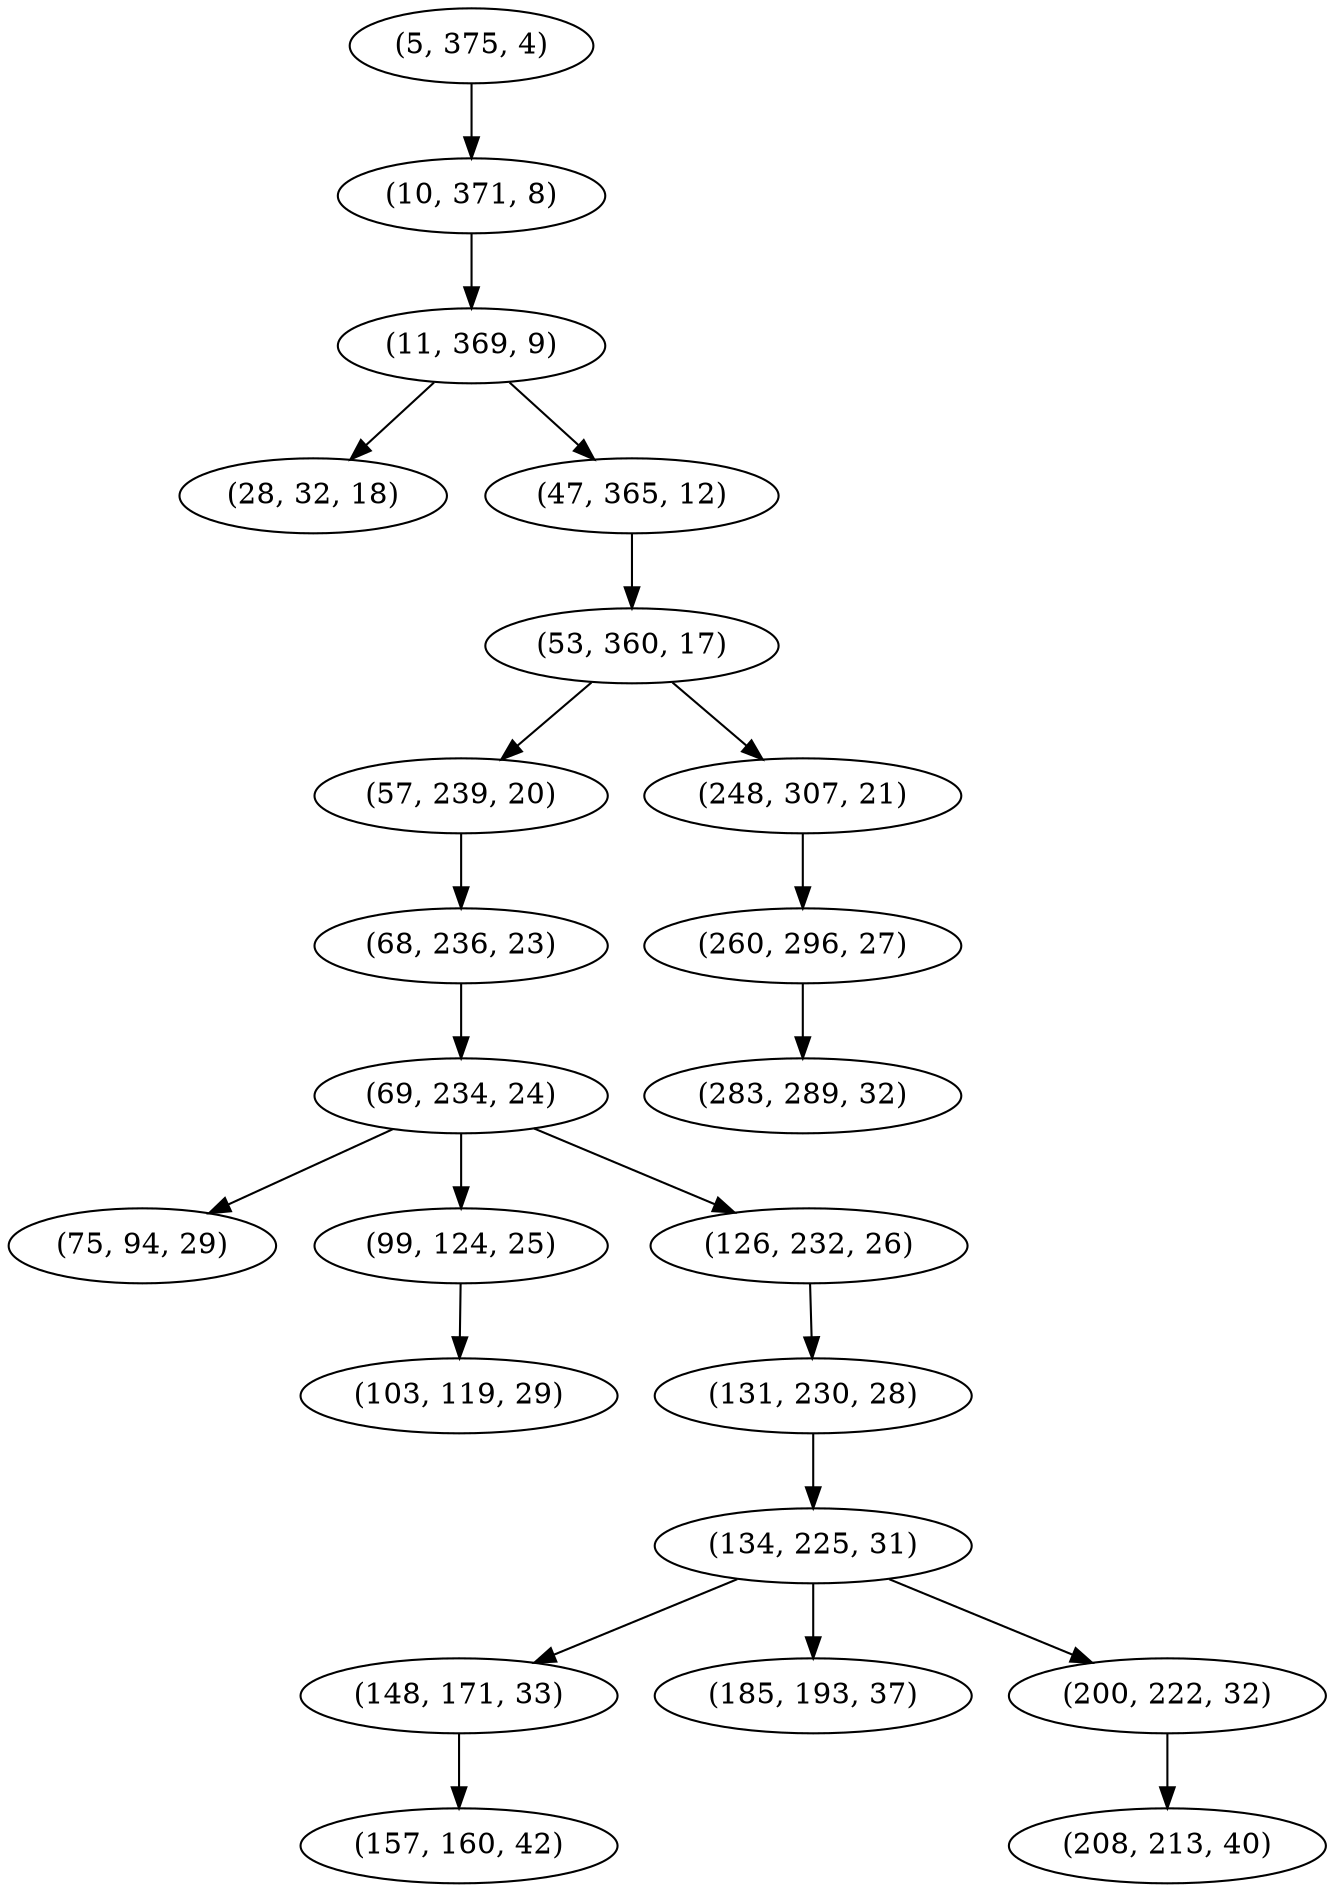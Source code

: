digraph tree {
    "(5, 375, 4)";
    "(10, 371, 8)";
    "(11, 369, 9)";
    "(28, 32, 18)";
    "(47, 365, 12)";
    "(53, 360, 17)";
    "(57, 239, 20)";
    "(68, 236, 23)";
    "(69, 234, 24)";
    "(75, 94, 29)";
    "(99, 124, 25)";
    "(103, 119, 29)";
    "(126, 232, 26)";
    "(131, 230, 28)";
    "(134, 225, 31)";
    "(148, 171, 33)";
    "(157, 160, 42)";
    "(185, 193, 37)";
    "(200, 222, 32)";
    "(208, 213, 40)";
    "(248, 307, 21)";
    "(260, 296, 27)";
    "(283, 289, 32)";
    "(5, 375, 4)" -> "(10, 371, 8)";
    "(10, 371, 8)" -> "(11, 369, 9)";
    "(11, 369, 9)" -> "(28, 32, 18)";
    "(11, 369, 9)" -> "(47, 365, 12)";
    "(47, 365, 12)" -> "(53, 360, 17)";
    "(53, 360, 17)" -> "(57, 239, 20)";
    "(53, 360, 17)" -> "(248, 307, 21)";
    "(57, 239, 20)" -> "(68, 236, 23)";
    "(68, 236, 23)" -> "(69, 234, 24)";
    "(69, 234, 24)" -> "(75, 94, 29)";
    "(69, 234, 24)" -> "(99, 124, 25)";
    "(69, 234, 24)" -> "(126, 232, 26)";
    "(99, 124, 25)" -> "(103, 119, 29)";
    "(126, 232, 26)" -> "(131, 230, 28)";
    "(131, 230, 28)" -> "(134, 225, 31)";
    "(134, 225, 31)" -> "(148, 171, 33)";
    "(134, 225, 31)" -> "(185, 193, 37)";
    "(134, 225, 31)" -> "(200, 222, 32)";
    "(148, 171, 33)" -> "(157, 160, 42)";
    "(200, 222, 32)" -> "(208, 213, 40)";
    "(248, 307, 21)" -> "(260, 296, 27)";
    "(260, 296, 27)" -> "(283, 289, 32)";
}
